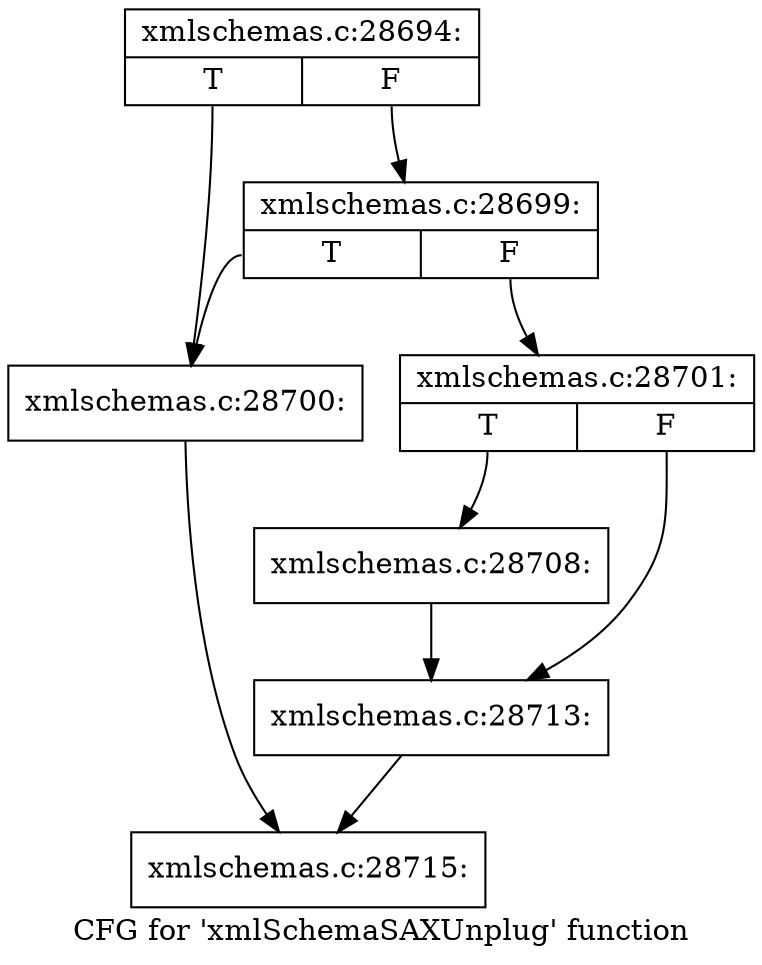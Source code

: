 digraph "CFG for 'xmlSchemaSAXUnplug' function" {
	label="CFG for 'xmlSchemaSAXUnplug' function";

	Node0x476d930 [shape=record,label="{xmlschemas.c:28694:|{<s0>T|<s1>F}}"];
	Node0x476d930:s0 -> Node0x476d020;
	Node0x476d930:s1 -> Node0x4ae3310;
	Node0x4ae3310 [shape=record,label="{xmlschemas.c:28699:|{<s0>T|<s1>F}}"];
	Node0x4ae3310:s0 -> Node0x476d020;
	Node0x4ae3310:s1 -> Node0x4ae3260;
	Node0x476d020 [shape=record,label="{xmlschemas.c:28700:}"];
	Node0x476d020 -> Node0x4aa4dd0;
	Node0x4ae3260 [shape=record,label="{xmlschemas.c:28701:|{<s0>T|<s1>F}}"];
	Node0x4ae3260:s0 -> Node0x4aebac0;
	Node0x4ae3260:s1 -> Node0x4aec2f0;
	Node0x4aebac0 [shape=record,label="{xmlschemas.c:28708:}"];
	Node0x4aebac0 -> Node0x4aec2f0;
	Node0x4aec2f0 [shape=record,label="{xmlschemas.c:28713:}"];
	Node0x4aec2f0 -> Node0x4aa4dd0;
	Node0x4aa4dd0 [shape=record,label="{xmlschemas.c:28715:}"];
}
